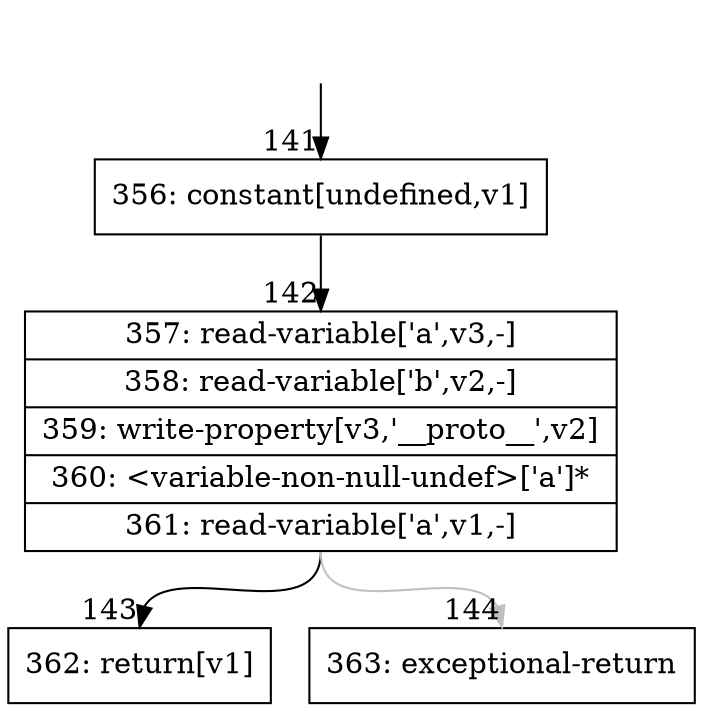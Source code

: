 digraph {
rankdir="TD"
BB_entry19[shape=none,label=""];
BB_entry19 -> BB141 [tailport=s, headport=n, headlabel="    141"]
BB141 [shape=record label="{356: constant[undefined,v1]}" ] 
BB141 -> BB142 [tailport=s, headport=n, headlabel="      142"]
BB142 [shape=record label="{357: read-variable['a',v3,-]|358: read-variable['b',v2,-]|359: write-property[v3,'__proto__',v2]|360: \<variable-non-null-undef\>['a']*|361: read-variable['a',v1,-]}" ] 
BB142 -> BB143 [tailport=s, headport=n, headlabel="      143"]
BB142 -> BB144 [tailport=s, headport=n, color=gray, headlabel="      144"]
BB143 [shape=record label="{362: return[v1]}" ] 
BB144 [shape=record label="{363: exceptional-return}" ] 
}
